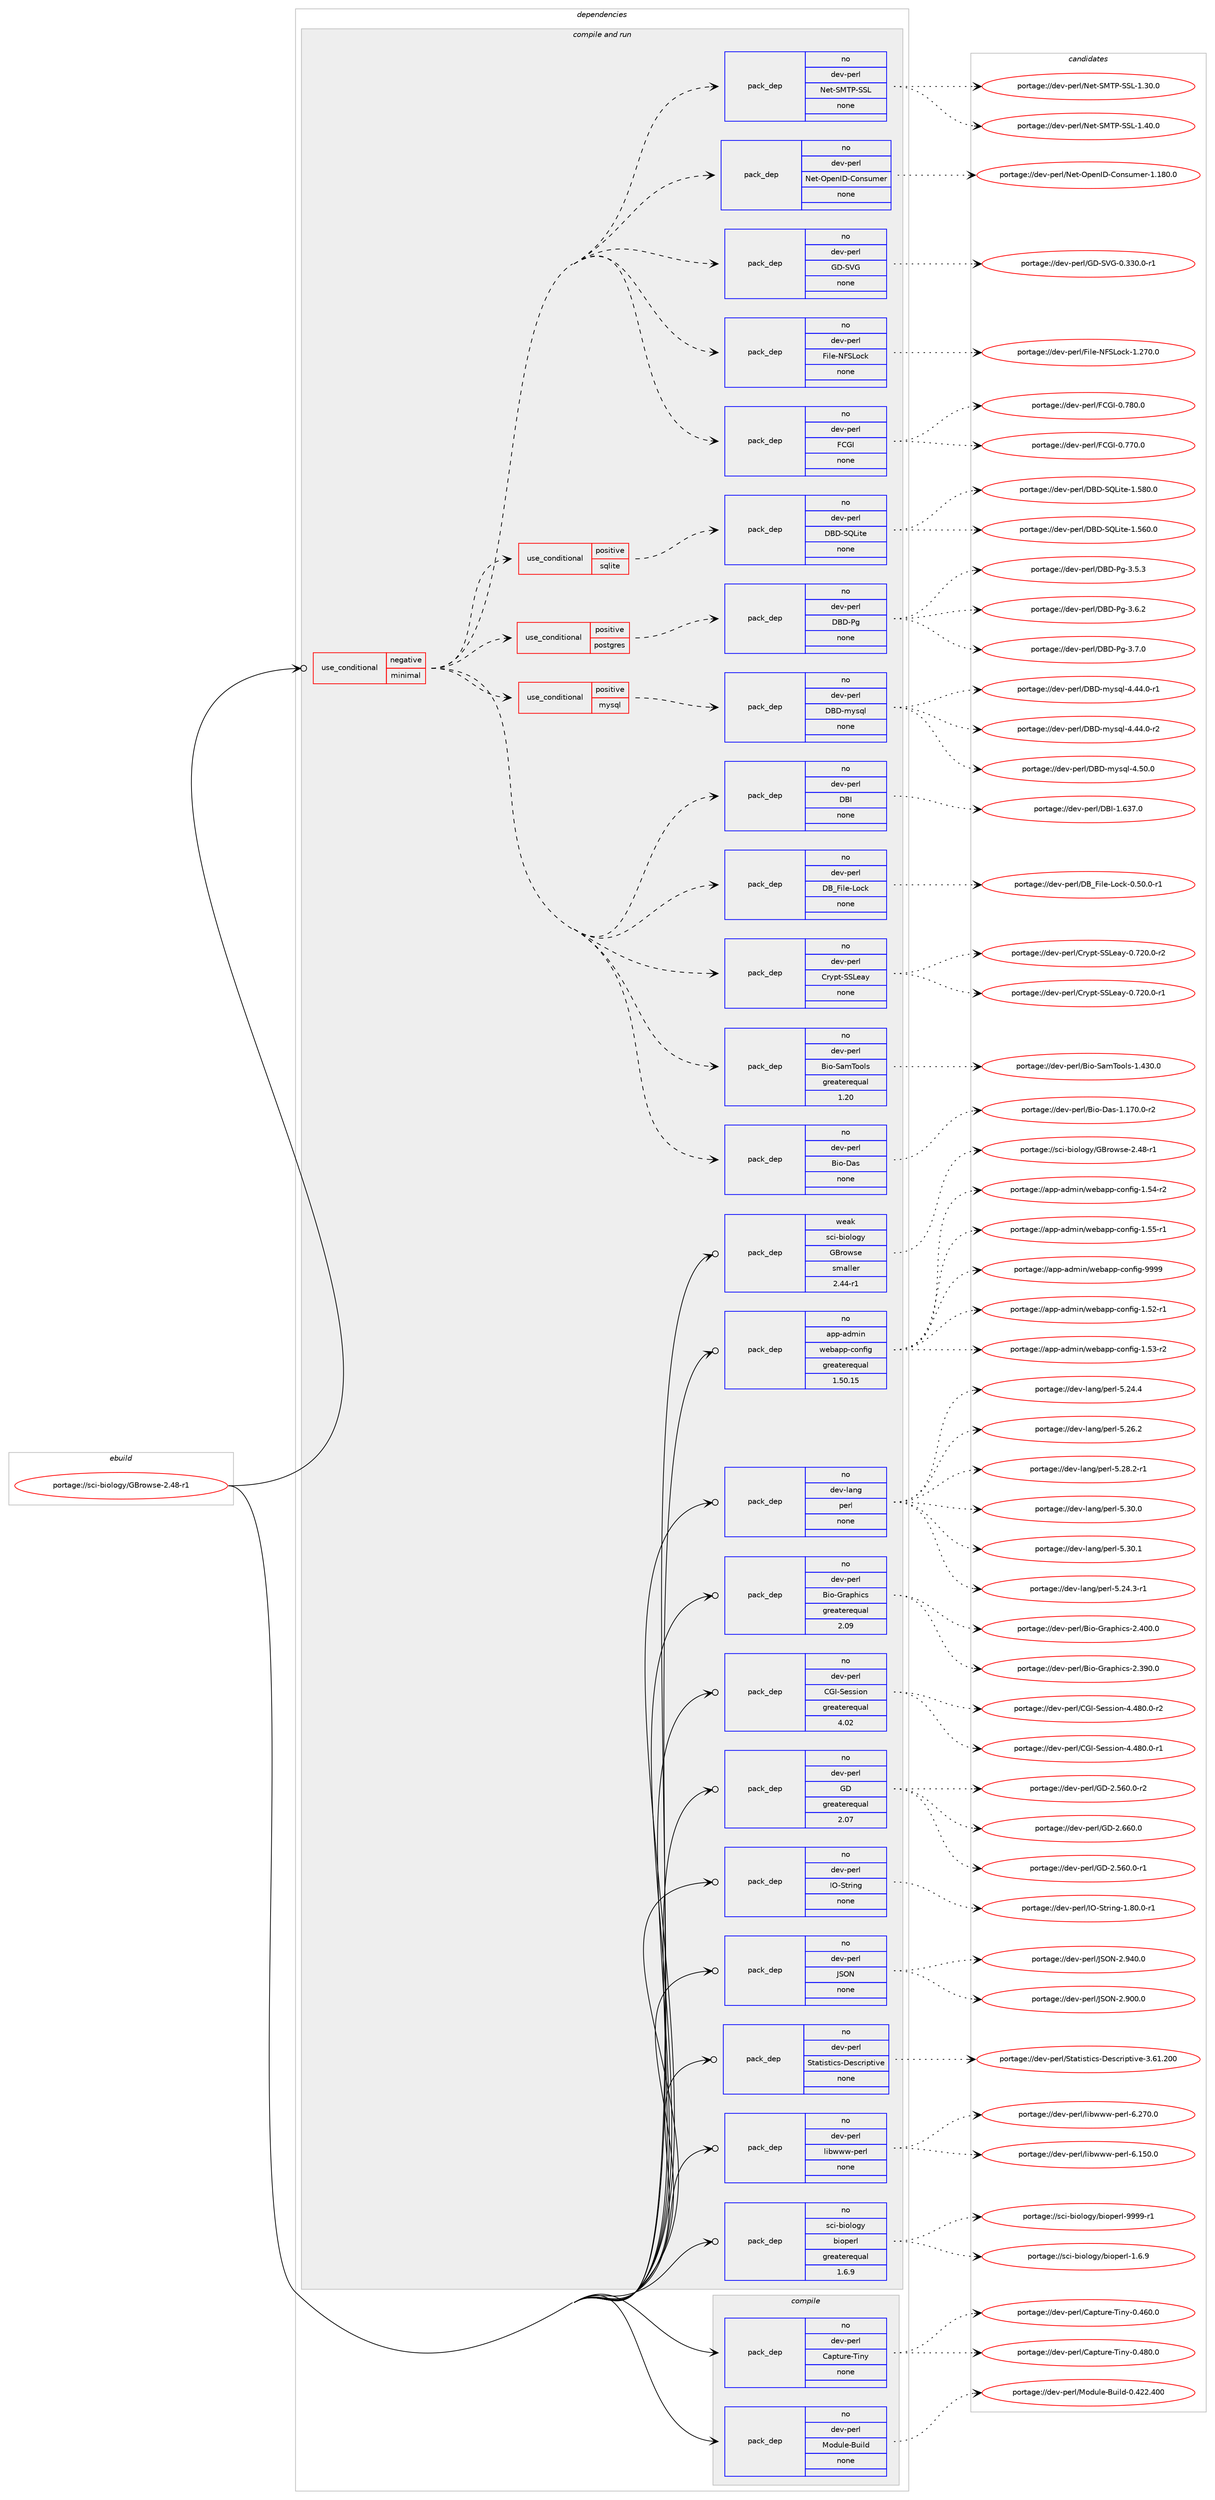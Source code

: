digraph prolog {

# *************
# Graph options
# *************

newrank=true;
concentrate=true;
compound=true;
graph [rankdir=LR,fontname=Helvetica,fontsize=10,ranksep=1.5];#, ranksep=2.5, nodesep=0.2];
edge  [arrowhead=vee];
node  [fontname=Helvetica,fontsize=10];

# **********
# The ebuild
# **********

subgraph cluster_leftcol {
color=gray;
rank=same;
label=<<i>ebuild</i>>;
id [label="portage://sci-biology/GBrowse-2.48-r1", color=red, width=4, href="../sci-biology/GBrowse-2.48-r1.svg"];
}

# ****************
# The dependencies
# ****************

subgraph cluster_midcol {
color=gray;
label=<<i>dependencies</i>>;
subgraph cluster_compile {
fillcolor="#eeeeee";
style=filled;
label=<<i>compile</i>>;
subgraph pack281044 {
dependency382574 [label=<<TABLE BORDER="0" CELLBORDER="1" CELLSPACING="0" CELLPADDING="4" WIDTH="220"><TR><TD ROWSPAN="6" CELLPADDING="30">pack_dep</TD></TR><TR><TD WIDTH="110">no</TD></TR><TR><TD>dev-perl</TD></TR><TR><TD>Capture-Tiny</TD></TR><TR><TD>none</TD></TR><TR><TD></TD></TR></TABLE>>, shape=none, color=blue];
}
id:e -> dependency382574:w [weight=20,style="solid",arrowhead="vee"];
subgraph pack281045 {
dependency382575 [label=<<TABLE BORDER="0" CELLBORDER="1" CELLSPACING="0" CELLPADDING="4" WIDTH="220"><TR><TD ROWSPAN="6" CELLPADDING="30">pack_dep</TD></TR><TR><TD WIDTH="110">no</TD></TR><TR><TD>dev-perl</TD></TR><TR><TD>Module-Build</TD></TR><TR><TD>none</TD></TR><TR><TD></TD></TR></TABLE>>, shape=none, color=blue];
}
id:e -> dependency382575:w [weight=20,style="solid",arrowhead="vee"];
}
subgraph cluster_compileandrun {
fillcolor="#eeeeee";
style=filled;
label=<<i>compile and run</i>>;
subgraph cond95089 {
dependency382576 [label=<<TABLE BORDER="0" CELLBORDER="1" CELLSPACING="0" CELLPADDING="4"><TR><TD ROWSPAN="3" CELLPADDING="10">use_conditional</TD></TR><TR><TD>negative</TD></TR><TR><TD>minimal</TD></TR></TABLE>>, shape=none, color=red];
subgraph pack281046 {
dependency382577 [label=<<TABLE BORDER="0" CELLBORDER="1" CELLSPACING="0" CELLPADDING="4" WIDTH="220"><TR><TD ROWSPAN="6" CELLPADDING="30">pack_dep</TD></TR><TR><TD WIDTH="110">no</TD></TR><TR><TD>dev-perl</TD></TR><TR><TD>Bio-Das</TD></TR><TR><TD>none</TD></TR><TR><TD></TD></TR></TABLE>>, shape=none, color=blue];
}
dependency382576:e -> dependency382577:w [weight=20,style="dashed",arrowhead="vee"];
subgraph pack281047 {
dependency382578 [label=<<TABLE BORDER="0" CELLBORDER="1" CELLSPACING="0" CELLPADDING="4" WIDTH="220"><TR><TD ROWSPAN="6" CELLPADDING="30">pack_dep</TD></TR><TR><TD WIDTH="110">no</TD></TR><TR><TD>dev-perl</TD></TR><TR><TD>Bio-SamTools</TD></TR><TR><TD>greaterequal</TD></TR><TR><TD>1.20</TD></TR></TABLE>>, shape=none, color=blue];
}
dependency382576:e -> dependency382578:w [weight=20,style="dashed",arrowhead="vee"];
subgraph pack281048 {
dependency382579 [label=<<TABLE BORDER="0" CELLBORDER="1" CELLSPACING="0" CELLPADDING="4" WIDTH="220"><TR><TD ROWSPAN="6" CELLPADDING="30">pack_dep</TD></TR><TR><TD WIDTH="110">no</TD></TR><TR><TD>dev-perl</TD></TR><TR><TD>Crypt-SSLeay</TD></TR><TR><TD>none</TD></TR><TR><TD></TD></TR></TABLE>>, shape=none, color=blue];
}
dependency382576:e -> dependency382579:w [weight=20,style="dashed",arrowhead="vee"];
subgraph pack281049 {
dependency382580 [label=<<TABLE BORDER="0" CELLBORDER="1" CELLSPACING="0" CELLPADDING="4" WIDTH="220"><TR><TD ROWSPAN="6" CELLPADDING="30">pack_dep</TD></TR><TR><TD WIDTH="110">no</TD></TR><TR><TD>dev-perl</TD></TR><TR><TD>DB_File-Lock</TD></TR><TR><TD>none</TD></TR><TR><TD></TD></TR></TABLE>>, shape=none, color=blue];
}
dependency382576:e -> dependency382580:w [weight=20,style="dashed",arrowhead="vee"];
subgraph pack281050 {
dependency382581 [label=<<TABLE BORDER="0" CELLBORDER="1" CELLSPACING="0" CELLPADDING="4" WIDTH="220"><TR><TD ROWSPAN="6" CELLPADDING="30">pack_dep</TD></TR><TR><TD WIDTH="110">no</TD></TR><TR><TD>dev-perl</TD></TR><TR><TD>DBI</TD></TR><TR><TD>none</TD></TR><TR><TD></TD></TR></TABLE>>, shape=none, color=blue];
}
dependency382576:e -> dependency382581:w [weight=20,style="dashed",arrowhead="vee"];
subgraph cond95090 {
dependency382582 [label=<<TABLE BORDER="0" CELLBORDER="1" CELLSPACING="0" CELLPADDING="4"><TR><TD ROWSPAN="3" CELLPADDING="10">use_conditional</TD></TR><TR><TD>positive</TD></TR><TR><TD>mysql</TD></TR></TABLE>>, shape=none, color=red];
subgraph pack281051 {
dependency382583 [label=<<TABLE BORDER="0" CELLBORDER="1" CELLSPACING="0" CELLPADDING="4" WIDTH="220"><TR><TD ROWSPAN="6" CELLPADDING="30">pack_dep</TD></TR><TR><TD WIDTH="110">no</TD></TR><TR><TD>dev-perl</TD></TR><TR><TD>DBD-mysql</TD></TR><TR><TD>none</TD></TR><TR><TD></TD></TR></TABLE>>, shape=none, color=blue];
}
dependency382582:e -> dependency382583:w [weight=20,style="dashed",arrowhead="vee"];
}
dependency382576:e -> dependency382582:w [weight=20,style="dashed",arrowhead="vee"];
subgraph cond95091 {
dependency382584 [label=<<TABLE BORDER="0" CELLBORDER="1" CELLSPACING="0" CELLPADDING="4"><TR><TD ROWSPAN="3" CELLPADDING="10">use_conditional</TD></TR><TR><TD>positive</TD></TR><TR><TD>postgres</TD></TR></TABLE>>, shape=none, color=red];
subgraph pack281052 {
dependency382585 [label=<<TABLE BORDER="0" CELLBORDER="1" CELLSPACING="0" CELLPADDING="4" WIDTH="220"><TR><TD ROWSPAN="6" CELLPADDING="30">pack_dep</TD></TR><TR><TD WIDTH="110">no</TD></TR><TR><TD>dev-perl</TD></TR><TR><TD>DBD-Pg</TD></TR><TR><TD>none</TD></TR><TR><TD></TD></TR></TABLE>>, shape=none, color=blue];
}
dependency382584:e -> dependency382585:w [weight=20,style="dashed",arrowhead="vee"];
}
dependency382576:e -> dependency382584:w [weight=20,style="dashed",arrowhead="vee"];
subgraph cond95092 {
dependency382586 [label=<<TABLE BORDER="0" CELLBORDER="1" CELLSPACING="0" CELLPADDING="4"><TR><TD ROWSPAN="3" CELLPADDING="10">use_conditional</TD></TR><TR><TD>positive</TD></TR><TR><TD>sqlite</TD></TR></TABLE>>, shape=none, color=red];
subgraph pack281053 {
dependency382587 [label=<<TABLE BORDER="0" CELLBORDER="1" CELLSPACING="0" CELLPADDING="4" WIDTH="220"><TR><TD ROWSPAN="6" CELLPADDING="30">pack_dep</TD></TR><TR><TD WIDTH="110">no</TD></TR><TR><TD>dev-perl</TD></TR><TR><TD>DBD-SQLite</TD></TR><TR><TD>none</TD></TR><TR><TD></TD></TR></TABLE>>, shape=none, color=blue];
}
dependency382586:e -> dependency382587:w [weight=20,style="dashed",arrowhead="vee"];
}
dependency382576:e -> dependency382586:w [weight=20,style="dashed",arrowhead="vee"];
subgraph pack281054 {
dependency382588 [label=<<TABLE BORDER="0" CELLBORDER="1" CELLSPACING="0" CELLPADDING="4" WIDTH="220"><TR><TD ROWSPAN="6" CELLPADDING="30">pack_dep</TD></TR><TR><TD WIDTH="110">no</TD></TR><TR><TD>dev-perl</TD></TR><TR><TD>FCGI</TD></TR><TR><TD>none</TD></TR><TR><TD></TD></TR></TABLE>>, shape=none, color=blue];
}
dependency382576:e -> dependency382588:w [weight=20,style="dashed",arrowhead="vee"];
subgraph pack281055 {
dependency382589 [label=<<TABLE BORDER="0" CELLBORDER="1" CELLSPACING="0" CELLPADDING="4" WIDTH="220"><TR><TD ROWSPAN="6" CELLPADDING="30">pack_dep</TD></TR><TR><TD WIDTH="110">no</TD></TR><TR><TD>dev-perl</TD></TR><TR><TD>File-NFSLock</TD></TR><TR><TD>none</TD></TR><TR><TD></TD></TR></TABLE>>, shape=none, color=blue];
}
dependency382576:e -> dependency382589:w [weight=20,style="dashed",arrowhead="vee"];
subgraph pack281056 {
dependency382590 [label=<<TABLE BORDER="0" CELLBORDER="1" CELLSPACING="0" CELLPADDING="4" WIDTH="220"><TR><TD ROWSPAN="6" CELLPADDING="30">pack_dep</TD></TR><TR><TD WIDTH="110">no</TD></TR><TR><TD>dev-perl</TD></TR><TR><TD>GD-SVG</TD></TR><TR><TD>none</TD></TR><TR><TD></TD></TR></TABLE>>, shape=none, color=blue];
}
dependency382576:e -> dependency382590:w [weight=20,style="dashed",arrowhead="vee"];
subgraph pack281057 {
dependency382591 [label=<<TABLE BORDER="0" CELLBORDER="1" CELLSPACING="0" CELLPADDING="4" WIDTH="220"><TR><TD ROWSPAN="6" CELLPADDING="30">pack_dep</TD></TR><TR><TD WIDTH="110">no</TD></TR><TR><TD>dev-perl</TD></TR><TR><TD>Net-OpenID-Consumer</TD></TR><TR><TD>none</TD></TR><TR><TD></TD></TR></TABLE>>, shape=none, color=blue];
}
dependency382576:e -> dependency382591:w [weight=20,style="dashed",arrowhead="vee"];
subgraph pack281058 {
dependency382592 [label=<<TABLE BORDER="0" CELLBORDER="1" CELLSPACING="0" CELLPADDING="4" WIDTH="220"><TR><TD ROWSPAN="6" CELLPADDING="30">pack_dep</TD></TR><TR><TD WIDTH="110">no</TD></TR><TR><TD>dev-perl</TD></TR><TR><TD>Net-SMTP-SSL</TD></TR><TR><TD>none</TD></TR><TR><TD></TD></TR></TABLE>>, shape=none, color=blue];
}
dependency382576:e -> dependency382592:w [weight=20,style="dashed",arrowhead="vee"];
}
id:e -> dependency382576:w [weight=20,style="solid",arrowhead="odotvee"];
subgraph pack281059 {
dependency382593 [label=<<TABLE BORDER="0" CELLBORDER="1" CELLSPACING="0" CELLPADDING="4" WIDTH="220"><TR><TD ROWSPAN="6" CELLPADDING="30">pack_dep</TD></TR><TR><TD WIDTH="110">no</TD></TR><TR><TD>app-admin</TD></TR><TR><TD>webapp-config</TD></TR><TR><TD>greaterequal</TD></TR><TR><TD>1.50.15</TD></TR></TABLE>>, shape=none, color=blue];
}
id:e -> dependency382593:w [weight=20,style="solid",arrowhead="odotvee"];
subgraph pack281060 {
dependency382594 [label=<<TABLE BORDER="0" CELLBORDER="1" CELLSPACING="0" CELLPADDING="4" WIDTH="220"><TR><TD ROWSPAN="6" CELLPADDING="30">pack_dep</TD></TR><TR><TD WIDTH="110">no</TD></TR><TR><TD>dev-lang</TD></TR><TR><TD>perl</TD></TR><TR><TD>none</TD></TR><TR><TD></TD></TR></TABLE>>, shape=none, color=blue];
}
id:e -> dependency382594:w [weight=20,style="solid",arrowhead="odotvee"];
subgraph pack281061 {
dependency382595 [label=<<TABLE BORDER="0" CELLBORDER="1" CELLSPACING="0" CELLPADDING="4" WIDTH="220"><TR><TD ROWSPAN="6" CELLPADDING="30">pack_dep</TD></TR><TR><TD WIDTH="110">no</TD></TR><TR><TD>dev-perl</TD></TR><TR><TD>Bio-Graphics</TD></TR><TR><TD>greaterequal</TD></TR><TR><TD>2.09</TD></TR></TABLE>>, shape=none, color=blue];
}
id:e -> dependency382595:w [weight=20,style="solid",arrowhead="odotvee"];
subgraph pack281062 {
dependency382596 [label=<<TABLE BORDER="0" CELLBORDER="1" CELLSPACING="0" CELLPADDING="4" WIDTH="220"><TR><TD ROWSPAN="6" CELLPADDING="30">pack_dep</TD></TR><TR><TD WIDTH="110">no</TD></TR><TR><TD>dev-perl</TD></TR><TR><TD>CGI-Session</TD></TR><TR><TD>greaterequal</TD></TR><TR><TD>4.02</TD></TR></TABLE>>, shape=none, color=blue];
}
id:e -> dependency382596:w [weight=20,style="solid",arrowhead="odotvee"];
subgraph pack281063 {
dependency382597 [label=<<TABLE BORDER="0" CELLBORDER="1" CELLSPACING="0" CELLPADDING="4" WIDTH="220"><TR><TD ROWSPAN="6" CELLPADDING="30">pack_dep</TD></TR><TR><TD WIDTH="110">no</TD></TR><TR><TD>dev-perl</TD></TR><TR><TD>GD</TD></TR><TR><TD>greaterequal</TD></TR><TR><TD>2.07</TD></TR></TABLE>>, shape=none, color=blue];
}
id:e -> dependency382597:w [weight=20,style="solid",arrowhead="odotvee"];
subgraph pack281064 {
dependency382598 [label=<<TABLE BORDER="0" CELLBORDER="1" CELLSPACING="0" CELLPADDING="4" WIDTH="220"><TR><TD ROWSPAN="6" CELLPADDING="30">pack_dep</TD></TR><TR><TD WIDTH="110">no</TD></TR><TR><TD>dev-perl</TD></TR><TR><TD>IO-String</TD></TR><TR><TD>none</TD></TR><TR><TD></TD></TR></TABLE>>, shape=none, color=blue];
}
id:e -> dependency382598:w [weight=20,style="solid",arrowhead="odotvee"];
subgraph pack281065 {
dependency382599 [label=<<TABLE BORDER="0" CELLBORDER="1" CELLSPACING="0" CELLPADDING="4" WIDTH="220"><TR><TD ROWSPAN="6" CELLPADDING="30">pack_dep</TD></TR><TR><TD WIDTH="110">no</TD></TR><TR><TD>dev-perl</TD></TR><TR><TD>JSON</TD></TR><TR><TD>none</TD></TR><TR><TD></TD></TR></TABLE>>, shape=none, color=blue];
}
id:e -> dependency382599:w [weight=20,style="solid",arrowhead="odotvee"];
subgraph pack281066 {
dependency382600 [label=<<TABLE BORDER="0" CELLBORDER="1" CELLSPACING="0" CELLPADDING="4" WIDTH="220"><TR><TD ROWSPAN="6" CELLPADDING="30">pack_dep</TD></TR><TR><TD WIDTH="110">no</TD></TR><TR><TD>dev-perl</TD></TR><TR><TD>Statistics-Descriptive</TD></TR><TR><TD>none</TD></TR><TR><TD></TD></TR></TABLE>>, shape=none, color=blue];
}
id:e -> dependency382600:w [weight=20,style="solid",arrowhead="odotvee"];
subgraph pack281067 {
dependency382601 [label=<<TABLE BORDER="0" CELLBORDER="1" CELLSPACING="0" CELLPADDING="4" WIDTH="220"><TR><TD ROWSPAN="6" CELLPADDING="30">pack_dep</TD></TR><TR><TD WIDTH="110">no</TD></TR><TR><TD>dev-perl</TD></TR><TR><TD>libwww-perl</TD></TR><TR><TD>none</TD></TR><TR><TD></TD></TR></TABLE>>, shape=none, color=blue];
}
id:e -> dependency382601:w [weight=20,style="solid",arrowhead="odotvee"];
subgraph pack281068 {
dependency382602 [label=<<TABLE BORDER="0" CELLBORDER="1" CELLSPACING="0" CELLPADDING="4" WIDTH="220"><TR><TD ROWSPAN="6" CELLPADDING="30">pack_dep</TD></TR><TR><TD WIDTH="110">no</TD></TR><TR><TD>sci-biology</TD></TR><TR><TD>bioperl</TD></TR><TR><TD>greaterequal</TD></TR><TR><TD>1.6.9</TD></TR></TABLE>>, shape=none, color=blue];
}
id:e -> dependency382602:w [weight=20,style="solid",arrowhead="odotvee"];
subgraph pack281069 {
dependency382603 [label=<<TABLE BORDER="0" CELLBORDER="1" CELLSPACING="0" CELLPADDING="4" WIDTH="220"><TR><TD ROWSPAN="6" CELLPADDING="30">pack_dep</TD></TR><TR><TD WIDTH="110">weak</TD></TR><TR><TD>sci-biology</TD></TR><TR><TD>GBrowse</TD></TR><TR><TD>smaller</TD></TR><TR><TD>2.44-r1</TD></TR></TABLE>>, shape=none, color=blue];
}
id:e -> dependency382603:w [weight=20,style="solid",arrowhead="odotvee"];
}
subgraph cluster_run {
fillcolor="#eeeeee";
style=filled;
label=<<i>run</i>>;
}
}

# **************
# The candidates
# **************

subgraph cluster_choices {
rank=same;
color=gray;
label=<<i>candidates</i>>;

subgraph choice281044 {
color=black;
nodesep=1;
choiceportage1001011184511210111410847679711211611711410145841051101214548465254484648 [label="portage://dev-perl/Capture-Tiny-0.460.0", color=red, width=4,href="../dev-perl/Capture-Tiny-0.460.0.svg"];
choiceportage1001011184511210111410847679711211611711410145841051101214548465256484648 [label="portage://dev-perl/Capture-Tiny-0.480.0", color=red, width=4,href="../dev-perl/Capture-Tiny-0.480.0.svg"];
dependency382574:e -> choiceportage1001011184511210111410847679711211611711410145841051101214548465254484648:w [style=dotted,weight="100"];
dependency382574:e -> choiceportage1001011184511210111410847679711211611711410145841051101214548465256484648:w [style=dotted,weight="100"];
}
subgraph choice281045 {
color=black;
nodesep=1;
choiceportage100101118451121011141084777111100117108101456611710510810045484652505046524848 [label="portage://dev-perl/Module-Build-0.422.400", color=red, width=4,href="../dev-perl/Module-Build-0.422.400.svg"];
dependency382575:e -> choiceportage100101118451121011141084777111100117108101456611710510810045484652505046524848:w [style=dotted,weight="100"];
}
subgraph choice281046 {
color=black;
nodesep=1;
choiceportage10010111845112101114108476610511145689711545494649554846484511450 [label="portage://dev-perl/Bio-Das-1.170.0-r2", color=red, width=4,href="../dev-perl/Bio-Das-1.170.0-r2.svg"];
dependency382577:e -> choiceportage10010111845112101114108476610511145689711545494649554846484511450:w [style=dotted,weight="100"];
}
subgraph choice281047 {
color=black;
nodesep=1;
choiceportage100101118451121011141084766105111458397109841111111081154549465251484648 [label="portage://dev-perl/Bio-SamTools-1.430.0", color=red, width=4,href="../dev-perl/Bio-SamTools-1.430.0.svg"];
dependency382578:e -> choiceportage100101118451121011141084766105111458397109841111111081154549465251484648:w [style=dotted,weight="100"];
}
subgraph choice281048 {
color=black;
nodesep=1;
choiceportage100101118451121011141084767114121112116458383761019712145484655504846484511449 [label="portage://dev-perl/Crypt-SSLeay-0.720.0-r1", color=red, width=4,href="../dev-perl/Crypt-SSLeay-0.720.0-r1.svg"];
choiceportage100101118451121011141084767114121112116458383761019712145484655504846484511450 [label="portage://dev-perl/Crypt-SSLeay-0.720.0-r2", color=red, width=4,href="../dev-perl/Crypt-SSLeay-0.720.0-r2.svg"];
dependency382579:e -> choiceportage100101118451121011141084767114121112116458383761019712145484655504846484511449:w [style=dotted,weight="100"];
dependency382579:e -> choiceportage100101118451121011141084767114121112116458383761019712145484655504846484511450:w [style=dotted,weight="100"];
}
subgraph choice281049 {
color=black;
nodesep=1;
choiceportage100101118451121011141084768669570105108101457611199107454846534846484511449 [label="portage://dev-perl/DB_File-Lock-0.50.0-r1", color=red, width=4,href="../dev-perl/DB_File-Lock-0.50.0-r1.svg"];
dependency382580:e -> choiceportage100101118451121011141084768669570105108101457611199107454846534846484511449:w [style=dotted,weight="100"];
}
subgraph choice281050 {
color=black;
nodesep=1;
choiceportage10010111845112101114108476866734549465451554648 [label="portage://dev-perl/DBI-1.637.0", color=red, width=4,href="../dev-perl/DBI-1.637.0.svg"];
dependency382581:e -> choiceportage10010111845112101114108476866734549465451554648:w [style=dotted,weight="100"];
}
subgraph choice281051 {
color=black;
nodesep=1;
choiceportage100101118451121011141084768666845109121115113108455246525246484511449 [label="portage://dev-perl/DBD-mysql-4.44.0-r1", color=red, width=4,href="../dev-perl/DBD-mysql-4.44.0-r1.svg"];
choiceportage100101118451121011141084768666845109121115113108455246525246484511450 [label="portage://dev-perl/DBD-mysql-4.44.0-r2", color=red, width=4,href="../dev-perl/DBD-mysql-4.44.0-r2.svg"];
choiceportage10010111845112101114108476866684510912111511310845524653484648 [label="portage://dev-perl/DBD-mysql-4.50.0", color=red, width=4,href="../dev-perl/DBD-mysql-4.50.0.svg"];
dependency382583:e -> choiceportage100101118451121011141084768666845109121115113108455246525246484511449:w [style=dotted,weight="100"];
dependency382583:e -> choiceportage100101118451121011141084768666845109121115113108455246525246484511450:w [style=dotted,weight="100"];
dependency382583:e -> choiceportage10010111845112101114108476866684510912111511310845524653484648:w [style=dotted,weight="100"];
}
subgraph choice281052 {
color=black;
nodesep=1;
choiceportage10010111845112101114108476866684580103455146534651 [label="portage://dev-perl/DBD-Pg-3.5.3", color=red, width=4,href="../dev-perl/DBD-Pg-3.5.3.svg"];
choiceportage10010111845112101114108476866684580103455146544650 [label="portage://dev-perl/DBD-Pg-3.6.2", color=red, width=4,href="../dev-perl/DBD-Pg-3.6.2.svg"];
choiceportage10010111845112101114108476866684580103455146554648 [label="portage://dev-perl/DBD-Pg-3.7.0", color=red, width=4,href="../dev-perl/DBD-Pg-3.7.0.svg"];
dependency382585:e -> choiceportage10010111845112101114108476866684580103455146534651:w [style=dotted,weight="100"];
dependency382585:e -> choiceportage10010111845112101114108476866684580103455146544650:w [style=dotted,weight="100"];
dependency382585:e -> choiceportage10010111845112101114108476866684580103455146554648:w [style=dotted,weight="100"];
}
subgraph choice281053 {
color=black;
nodesep=1;
choiceportage1001011184511210111410847686668458381761051161014549465354484648 [label="portage://dev-perl/DBD-SQLite-1.560.0", color=red, width=4,href="../dev-perl/DBD-SQLite-1.560.0.svg"];
choiceportage1001011184511210111410847686668458381761051161014549465356484648 [label="portage://dev-perl/DBD-SQLite-1.580.0", color=red, width=4,href="../dev-perl/DBD-SQLite-1.580.0.svg"];
dependency382587:e -> choiceportage1001011184511210111410847686668458381761051161014549465354484648:w [style=dotted,weight="100"];
dependency382587:e -> choiceportage1001011184511210111410847686668458381761051161014549465356484648:w [style=dotted,weight="100"];
}
subgraph choice281054 {
color=black;
nodesep=1;
choiceportage1001011184511210111410847706771734548465555484648 [label="portage://dev-perl/FCGI-0.770.0", color=red, width=4,href="../dev-perl/FCGI-0.770.0.svg"];
choiceportage1001011184511210111410847706771734548465556484648 [label="portage://dev-perl/FCGI-0.780.0", color=red, width=4,href="../dev-perl/FCGI-0.780.0.svg"];
dependency382588:e -> choiceportage1001011184511210111410847706771734548465555484648:w [style=dotted,weight="100"];
dependency382588:e -> choiceportage1001011184511210111410847706771734548465556484648:w [style=dotted,weight="100"];
}
subgraph choice281055 {
color=black;
nodesep=1;
choiceportage1001011184511210111410847701051081014578708376111991074549465055484648 [label="portage://dev-perl/File-NFSLock-1.270.0", color=red, width=4,href="../dev-perl/File-NFSLock-1.270.0.svg"];
dependency382589:e -> choiceportage1001011184511210111410847701051081014578708376111991074549465055484648:w [style=dotted,weight="100"];
}
subgraph choice281056 {
color=black;
nodesep=1;
choiceportage100101118451121011141084771684583867145484651514846484511449 [label="portage://dev-perl/GD-SVG-0.330.0-r1", color=red, width=4,href="../dev-perl/GD-SVG-0.330.0-r1.svg"];
dependency382590:e -> choiceportage100101118451121011141084771684583867145484651514846484511449:w [style=dotted,weight="100"];
}
subgraph choice281057 {
color=black;
nodesep=1;
choiceportage1001011184511210111410847781011164579112101110736845671111101151171091011144549464956484648 [label="portage://dev-perl/Net-OpenID-Consumer-1.180.0", color=red, width=4,href="../dev-perl/Net-OpenID-Consumer-1.180.0.svg"];
dependency382591:e -> choiceportage1001011184511210111410847781011164579112101110736845671111101151171091011144549464956484648:w [style=dotted,weight="100"];
}
subgraph choice281058 {
color=black;
nodesep=1;
choiceportage10010111845112101114108477810111645837784804583837645494651484648 [label="portage://dev-perl/Net-SMTP-SSL-1.30.0", color=red, width=4,href="../dev-perl/Net-SMTP-SSL-1.30.0.svg"];
choiceportage10010111845112101114108477810111645837784804583837645494652484648 [label="portage://dev-perl/Net-SMTP-SSL-1.40.0", color=red, width=4,href="../dev-perl/Net-SMTP-SSL-1.40.0.svg"];
dependency382592:e -> choiceportage10010111845112101114108477810111645837784804583837645494651484648:w [style=dotted,weight="100"];
dependency382592:e -> choiceportage10010111845112101114108477810111645837784804583837645494652484648:w [style=dotted,weight="100"];
}
subgraph choice281059 {
color=black;
nodesep=1;
choiceportage971121124597100109105110471191019897112112459911111010210510345494653504511449 [label="portage://app-admin/webapp-config-1.52-r1", color=red, width=4,href="../app-admin/webapp-config-1.52-r1.svg"];
choiceportage971121124597100109105110471191019897112112459911111010210510345494653514511450 [label="portage://app-admin/webapp-config-1.53-r2", color=red, width=4,href="../app-admin/webapp-config-1.53-r2.svg"];
choiceportage971121124597100109105110471191019897112112459911111010210510345494653524511450 [label="portage://app-admin/webapp-config-1.54-r2", color=red, width=4,href="../app-admin/webapp-config-1.54-r2.svg"];
choiceportage971121124597100109105110471191019897112112459911111010210510345494653534511449 [label="portage://app-admin/webapp-config-1.55-r1", color=red, width=4,href="../app-admin/webapp-config-1.55-r1.svg"];
choiceportage97112112459710010910511047119101989711211245991111101021051034557575757 [label="portage://app-admin/webapp-config-9999", color=red, width=4,href="../app-admin/webapp-config-9999.svg"];
dependency382593:e -> choiceportage971121124597100109105110471191019897112112459911111010210510345494653504511449:w [style=dotted,weight="100"];
dependency382593:e -> choiceportage971121124597100109105110471191019897112112459911111010210510345494653514511450:w [style=dotted,weight="100"];
dependency382593:e -> choiceportage971121124597100109105110471191019897112112459911111010210510345494653524511450:w [style=dotted,weight="100"];
dependency382593:e -> choiceportage971121124597100109105110471191019897112112459911111010210510345494653534511449:w [style=dotted,weight="100"];
dependency382593:e -> choiceportage97112112459710010910511047119101989711211245991111101021051034557575757:w [style=dotted,weight="100"];
}
subgraph choice281060 {
color=black;
nodesep=1;
choiceportage100101118451089711010347112101114108455346505246514511449 [label="portage://dev-lang/perl-5.24.3-r1", color=red, width=4,href="../dev-lang/perl-5.24.3-r1.svg"];
choiceportage10010111845108971101034711210111410845534650524652 [label="portage://dev-lang/perl-5.24.4", color=red, width=4,href="../dev-lang/perl-5.24.4.svg"];
choiceportage10010111845108971101034711210111410845534650544650 [label="portage://dev-lang/perl-5.26.2", color=red, width=4,href="../dev-lang/perl-5.26.2.svg"];
choiceportage100101118451089711010347112101114108455346505646504511449 [label="portage://dev-lang/perl-5.28.2-r1", color=red, width=4,href="../dev-lang/perl-5.28.2-r1.svg"];
choiceportage10010111845108971101034711210111410845534651484648 [label="portage://dev-lang/perl-5.30.0", color=red, width=4,href="../dev-lang/perl-5.30.0.svg"];
choiceportage10010111845108971101034711210111410845534651484649 [label="portage://dev-lang/perl-5.30.1", color=red, width=4,href="../dev-lang/perl-5.30.1.svg"];
dependency382594:e -> choiceportage100101118451089711010347112101114108455346505246514511449:w [style=dotted,weight="100"];
dependency382594:e -> choiceportage10010111845108971101034711210111410845534650524652:w [style=dotted,weight="100"];
dependency382594:e -> choiceportage10010111845108971101034711210111410845534650544650:w [style=dotted,weight="100"];
dependency382594:e -> choiceportage100101118451089711010347112101114108455346505646504511449:w [style=dotted,weight="100"];
dependency382594:e -> choiceportage10010111845108971101034711210111410845534651484648:w [style=dotted,weight="100"];
dependency382594:e -> choiceportage10010111845108971101034711210111410845534651484649:w [style=dotted,weight="100"];
}
subgraph choice281061 {
color=black;
nodesep=1;
choiceportage100101118451121011141084766105111457111497112104105991154550465157484648 [label="portage://dev-perl/Bio-Graphics-2.390.0", color=red, width=4,href="../dev-perl/Bio-Graphics-2.390.0.svg"];
choiceportage100101118451121011141084766105111457111497112104105991154550465248484648 [label="portage://dev-perl/Bio-Graphics-2.400.0", color=red, width=4,href="../dev-perl/Bio-Graphics-2.400.0.svg"];
dependency382595:e -> choiceportage100101118451121011141084766105111457111497112104105991154550465157484648:w [style=dotted,weight="100"];
dependency382595:e -> choiceportage100101118451121011141084766105111457111497112104105991154550465248484648:w [style=dotted,weight="100"];
}
subgraph choice281062 {
color=black;
nodesep=1;
choiceportage1001011184511210111410847677173458310111511510511111045524652564846484511449 [label="portage://dev-perl/CGI-Session-4.480.0-r1", color=red, width=4,href="../dev-perl/CGI-Session-4.480.0-r1.svg"];
choiceportage1001011184511210111410847677173458310111511510511111045524652564846484511450 [label="portage://dev-perl/CGI-Session-4.480.0-r2", color=red, width=4,href="../dev-perl/CGI-Session-4.480.0-r2.svg"];
dependency382596:e -> choiceportage1001011184511210111410847677173458310111511510511111045524652564846484511449:w [style=dotted,weight="100"];
dependency382596:e -> choiceportage1001011184511210111410847677173458310111511510511111045524652564846484511450:w [style=dotted,weight="100"];
}
subgraph choice281063 {
color=black;
nodesep=1;
choiceportage1001011184511210111410847716845504653544846484511449 [label="portage://dev-perl/GD-2.560.0-r1", color=red, width=4,href="../dev-perl/GD-2.560.0-r1.svg"];
choiceportage1001011184511210111410847716845504653544846484511450 [label="portage://dev-perl/GD-2.560.0-r2", color=red, width=4,href="../dev-perl/GD-2.560.0-r2.svg"];
choiceportage100101118451121011141084771684550465454484648 [label="portage://dev-perl/GD-2.660.0", color=red, width=4,href="../dev-perl/GD-2.660.0.svg"];
dependency382597:e -> choiceportage1001011184511210111410847716845504653544846484511449:w [style=dotted,weight="100"];
dependency382597:e -> choiceportage1001011184511210111410847716845504653544846484511450:w [style=dotted,weight="100"];
dependency382597:e -> choiceportage100101118451121011141084771684550465454484648:w [style=dotted,weight="100"];
}
subgraph choice281064 {
color=black;
nodesep=1;
choiceportage100101118451121011141084773794583116114105110103454946564846484511449 [label="portage://dev-perl/IO-String-1.80.0-r1", color=red, width=4,href="../dev-perl/IO-String-1.80.0-r1.svg"];
dependency382598:e -> choiceportage100101118451121011141084773794583116114105110103454946564846484511449:w [style=dotted,weight="100"];
}
subgraph choice281065 {
color=black;
nodesep=1;
choiceportage1001011184511210111410847748379784550465748484648 [label="portage://dev-perl/JSON-2.900.0", color=red, width=4,href="../dev-perl/JSON-2.900.0.svg"];
choiceportage1001011184511210111410847748379784550465752484648 [label="portage://dev-perl/JSON-2.940.0", color=red, width=4,href="../dev-perl/JSON-2.940.0.svg"];
dependency382599:e -> choiceportage1001011184511210111410847748379784550465748484648:w [style=dotted,weight="100"];
dependency382599:e -> choiceportage1001011184511210111410847748379784550465752484648:w [style=dotted,weight="100"];
}
subgraph choice281066 {
color=black;
nodesep=1;
choiceportage1001011184511210111410847831169711610511511610599115456810111599114105112116105118101455146544946504848 [label="portage://dev-perl/Statistics-Descriptive-3.61.200", color=red, width=4,href="../dev-perl/Statistics-Descriptive-3.61.200.svg"];
dependency382600:e -> choiceportage1001011184511210111410847831169711610511511610599115456810111599114105112116105118101455146544946504848:w [style=dotted,weight="100"];
}
subgraph choice281067 {
color=black;
nodesep=1;
choiceportage100101118451121011141084710810598119119119451121011141084554464953484648 [label="portage://dev-perl/libwww-perl-6.150.0", color=red, width=4,href="../dev-perl/libwww-perl-6.150.0.svg"];
choiceportage100101118451121011141084710810598119119119451121011141084554465055484648 [label="portage://dev-perl/libwww-perl-6.270.0", color=red, width=4,href="../dev-perl/libwww-perl-6.270.0.svg"];
dependency382601:e -> choiceportage100101118451121011141084710810598119119119451121011141084554464953484648:w [style=dotted,weight="100"];
dependency382601:e -> choiceportage100101118451121011141084710810598119119119451121011141084554465055484648:w [style=dotted,weight="100"];
}
subgraph choice281068 {
color=black;
nodesep=1;
choiceportage1159910545981051111081111031214798105111112101114108454946544657 [label="portage://sci-biology/bioperl-1.6.9", color=red, width=4,href="../sci-biology/bioperl-1.6.9.svg"];
choiceportage115991054598105111108111103121479810511111210111410845575757574511449 [label="portage://sci-biology/bioperl-9999-r1", color=red, width=4,href="../sci-biology/bioperl-9999-r1.svg"];
dependency382602:e -> choiceportage1159910545981051111081111031214798105111112101114108454946544657:w [style=dotted,weight="100"];
dependency382602:e -> choiceportage115991054598105111108111103121479810511111210111410845575757574511449:w [style=dotted,weight="100"];
}
subgraph choice281069 {
color=black;
nodesep=1;
choiceportage11599105459810511110811110312147716611411111911510145504652564511449 [label="portage://sci-biology/GBrowse-2.48-r1", color=red, width=4,href="../sci-biology/GBrowse-2.48-r1.svg"];
dependency382603:e -> choiceportage11599105459810511110811110312147716611411111911510145504652564511449:w [style=dotted,weight="100"];
}
}

}
